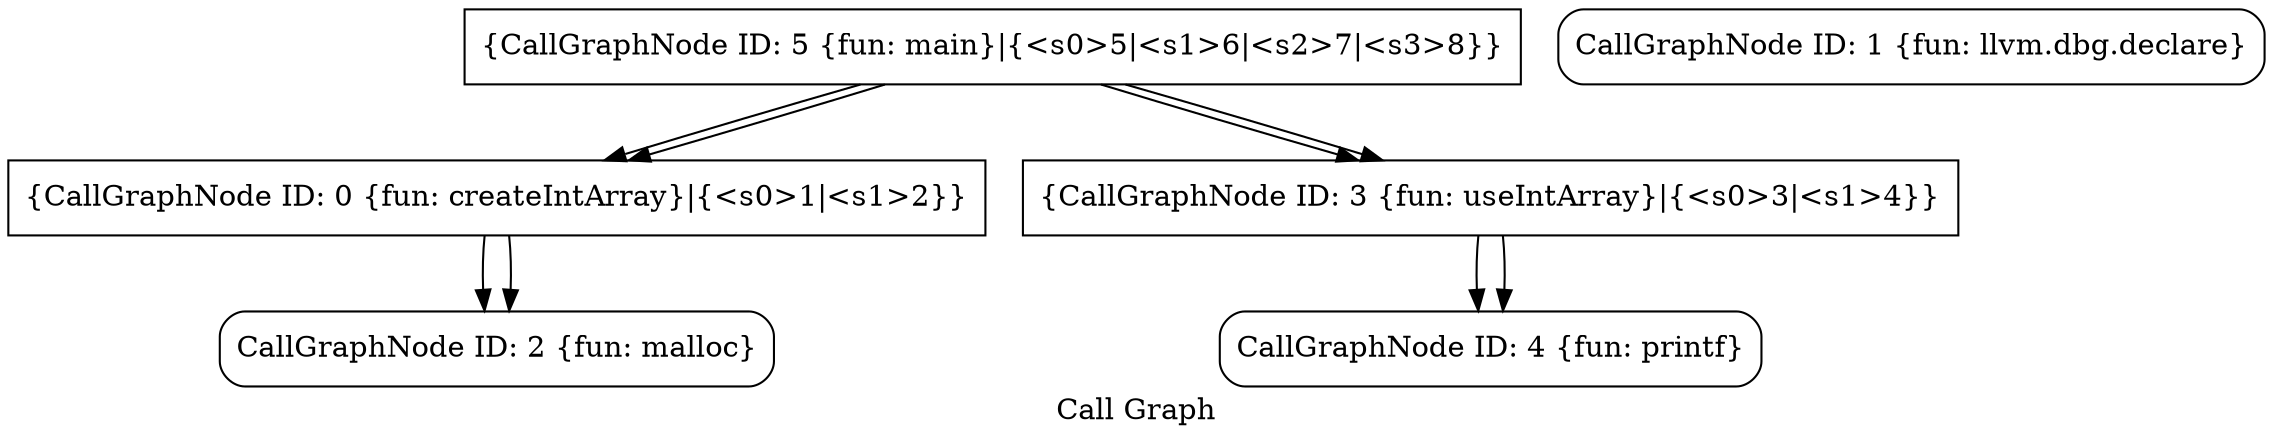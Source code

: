 digraph "Call Graph" {
	label="Call Graph";

	Node0x64d4031ffe40 [shape=record,shape=box,label="{CallGraphNode ID: 5 \{fun: main\}|{<s0>5|<s1>6|<s2>7|<s3>8}}"];
	Node0x64d4031ffe40:s0 -> Node0x64d4031f3000[color=black];
	Node0x64d4031ffe40:s1 -> Node0x64d4031f3000[color=black];
	Node0x64d4031ffe40:s2 -> Node0x64d4031ff850[color=black];
	Node0x64d4031ffe40:s3 -> Node0x64d4031ff850[color=black];
	Node0x64d4031eca90 [shape=record,shape=Mrecord,label="{CallGraphNode ID: 4 \{fun: printf\}}"];
	Node0x64d4031ff850 [shape=record,shape=box,label="{CallGraphNode ID: 3 \{fun: useIntArray\}|{<s0>3|<s1>4}}"];
	Node0x64d4031ff850:s0 -> Node0x64d4031eca90[color=black];
	Node0x64d4031ff850:s1 -> Node0x64d4031eca90[color=black];
	Node0x64d403200120 [shape=record,shape=Mrecord,label="{CallGraphNode ID: 2 \{fun: malloc\}}"];
	Node0x64d4031fafb0 [shape=record,shape=Mrecord,label="{CallGraphNode ID: 1 \{fun: llvm.dbg.declare\}}"];
	Node0x64d4031f3000 [shape=record,shape=box,label="{CallGraphNode ID: 0 \{fun: createIntArray\}|{<s0>1|<s1>2}}"];
	Node0x64d4031f3000:s0 -> Node0x64d403200120[color=black];
	Node0x64d4031f3000:s1 -> Node0x64d403200120[color=black];
}
